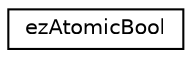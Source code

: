 digraph "Graphical Class Hierarchy"
{
 // LATEX_PDF_SIZE
  edge [fontname="Helvetica",fontsize="10",labelfontname="Helvetica",labelfontsize="10"];
  node [fontname="Helvetica",fontsize="10",shape=record];
  rankdir="LR";
  Node0 [label="ezAtomicBool",height=0.2,width=0.4,color="black", fillcolor="white", style="filled",URL="$d0/daf/classez_atomic_bool.htm",tooltip="An atomic boolean variable. This is just a wrapper around an atomic int32 for convenience."];
}
